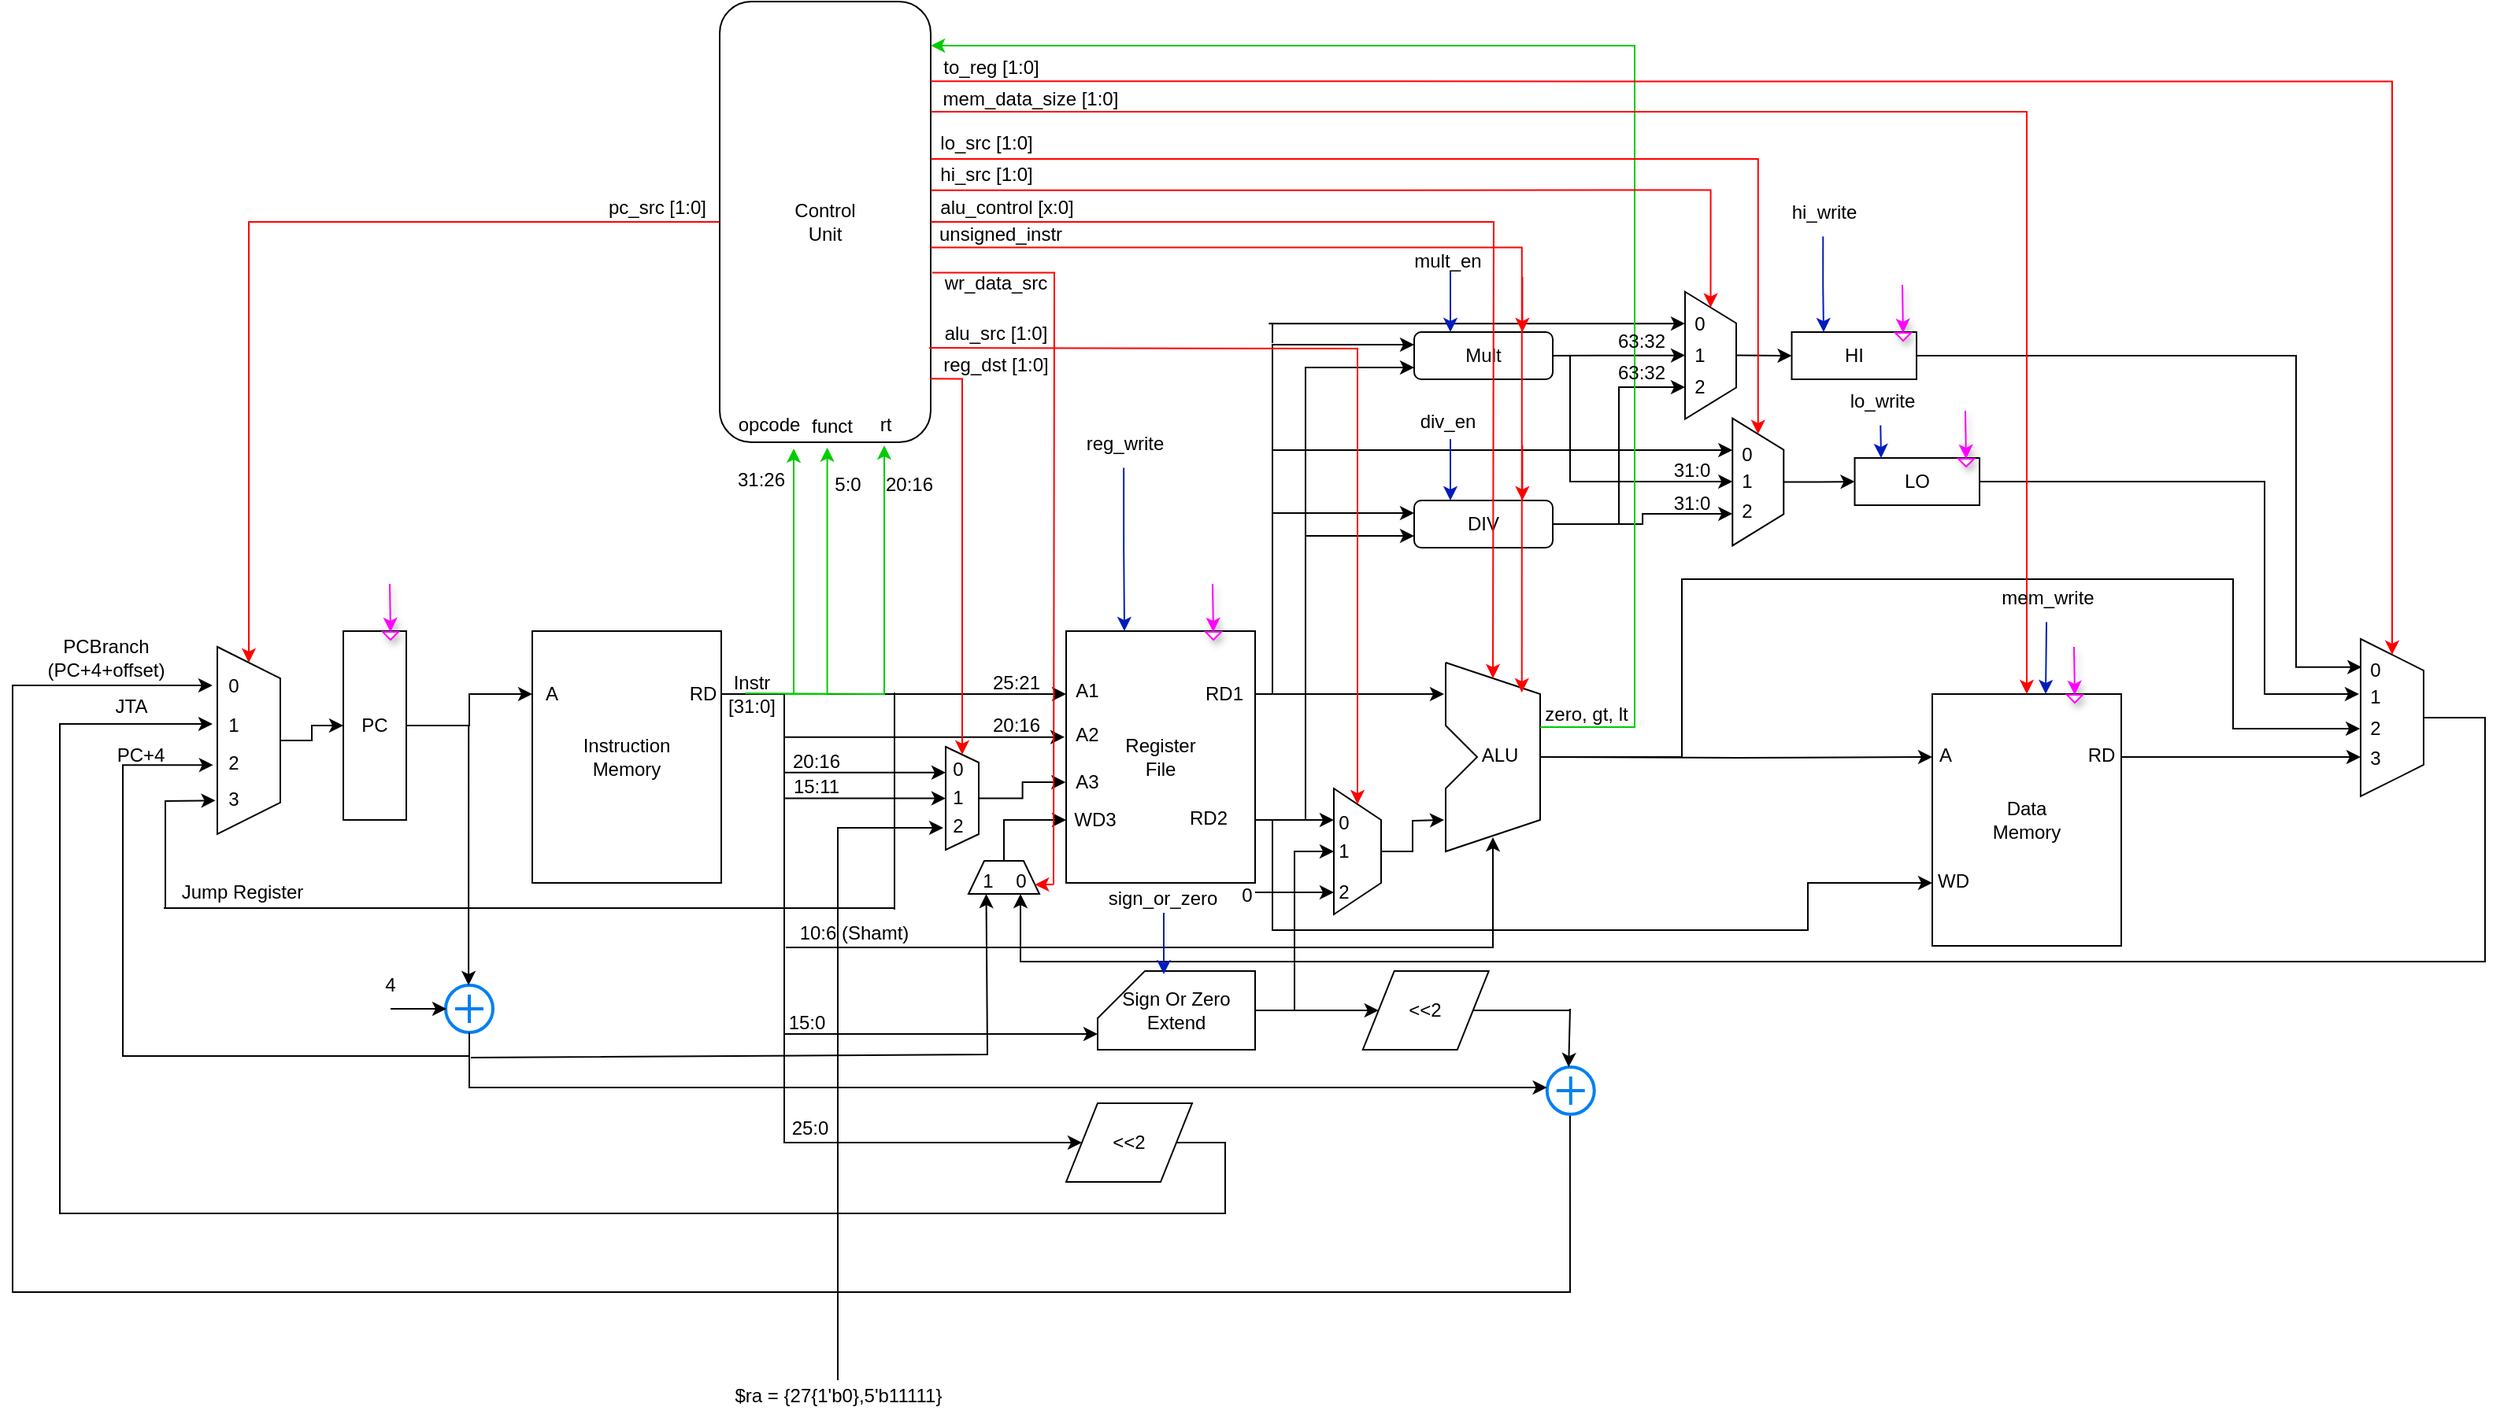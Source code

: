 <mxfile version="28.0.6">
  <diagram name="Page-1" id="AHB2gIiTxnfWn_0bQ7DR">
    <mxGraphModel dx="2084" dy="1148" grid="0" gridSize="10" guides="1" tooltips="1" connect="1" arrows="1" fold="1" page="0" pageScale="1" pageWidth="850" pageHeight="1100" math="0" shadow="0">
      <root>
        <mxCell id="0" />
        <mxCell id="1" parent="0" />
        <mxCell id="Ugpq3g7S5GpDSBXR10l6-10" style="edgeStyle=orthogonalEdgeStyle;rounded=0;orthogonalLoop=1;jettySize=auto;html=1;exitX=1;exitY=0.25;exitDx=0;exitDy=0;entryX=0;entryY=0.25;entryDx=0;entryDy=0;" parent="1" source="Ugpq3g7S5GpDSBXR10l6-1" target="Ugpq3g7S5GpDSBXR10l6-3" edge="1">
          <mxGeometry relative="1" as="geometry" />
        </mxCell>
        <mxCell id="6yTn4rteKhay7Ti_u_HY-29" style="edgeStyle=orthogonalEdgeStyle;rounded=0;orthogonalLoop=1;jettySize=auto;html=1;exitX=1;exitY=0.25;exitDx=0;exitDy=0;entryX=0.446;entryY=0.946;entryDx=0;entryDy=0;strokeColor=#00CC00;entryPerimeter=0;" parent="1" source="Ugpq3g7S5GpDSBXR10l6-1" target="6yTn4rteKhay7Ti_u_HY-34" edge="1">
          <mxGeometry relative="1" as="geometry">
            <Array as="points">
              <mxPoint x="617" y="620" />
            </Array>
          </mxGeometry>
        </mxCell>
        <mxCell id="6yTn4rteKhay7Ti_u_HY-30" style="edgeStyle=orthogonalEdgeStyle;rounded=0;orthogonalLoop=1;jettySize=auto;html=1;exitX=1;exitY=0.25;exitDx=0;exitDy=0;strokeColor=#00CC00;" parent="1" source="Ugpq3g7S5GpDSBXR10l6-1" target="6yTn4rteKhay7Ti_u_HY-33" edge="1">
          <mxGeometry relative="1" as="geometry">
            <Array as="points">
              <mxPoint x="596" y="620" />
            </Array>
          </mxGeometry>
        </mxCell>
        <mxCell id="Ugpq3g7S5GpDSBXR10l6-1" value="Instruction&lt;br&gt;Memory" style="rounded=0;whiteSpace=wrap;html=1;" parent="1" vertex="1">
          <mxGeometry x="430" y="580" width="120" height="160" as="geometry" />
        </mxCell>
        <mxCell id="Ugpq3g7S5GpDSBXR10l6-2" value="Data&lt;br&gt;Memory" style="rounded=0;whiteSpace=wrap;html=1;" parent="1" vertex="1">
          <mxGeometry x="1319" y="620" width="120" height="160" as="geometry" />
        </mxCell>
        <mxCell id="Ugpq3g7S5GpDSBXR10l6-19" style="edgeStyle=orthogonalEdgeStyle;rounded=0;orthogonalLoop=1;jettySize=auto;html=1;exitX=1;exitY=0.25;exitDx=0;exitDy=0;" parent="1" source="Ugpq3g7S5GpDSBXR10l6-3" edge="1">
          <mxGeometry relative="1" as="geometry">
            <mxPoint x="1009" y="620" as="targetPoint" />
          </mxGeometry>
        </mxCell>
        <mxCell id="Ugpq3g7S5GpDSBXR10l6-20" style="edgeStyle=orthogonalEdgeStyle;rounded=0;orthogonalLoop=1;jettySize=auto;html=1;exitX=1;exitY=0.75;exitDx=0;exitDy=0;entryX=0.25;entryY=1;entryDx=0;entryDy=0;" parent="1" source="Ugpq3g7S5GpDSBXR10l6-3" target="Ugpq3g7S5GpDSBXR10l6-21" edge="1">
          <mxGeometry relative="1" as="geometry">
            <mxPoint x="919" y="700" as="targetPoint" />
          </mxGeometry>
        </mxCell>
        <mxCell id="6yTn4rteKhay7Ti_u_HY-48" style="edgeStyle=orthogonalEdgeStyle;rounded=0;orthogonalLoop=1;jettySize=auto;html=1;exitX=1;exitY=0.25;exitDx=0;exitDy=0;entryX=0.25;entryY=1;entryDx=0;entryDy=0;" parent="1" source="Ugpq3g7S5GpDSBXR10l6-3" target="6yTn4rteKhay7Ti_u_HY-46" edge="1">
          <mxGeometry relative="1" as="geometry">
            <Array as="points">
              <mxPoint x="900" y="620" />
              <mxPoint x="900" y="465" />
            </Array>
          </mxGeometry>
        </mxCell>
        <mxCell id="6yTn4rteKhay7Ti_u_HY-49" style="edgeStyle=orthogonalEdgeStyle;rounded=0;orthogonalLoop=1;jettySize=auto;html=1;exitX=1;exitY=0.25;exitDx=0;exitDy=0;entryX=0;entryY=0.25;entryDx=0;entryDy=0;" parent="1" source="Ugpq3g7S5GpDSBXR10l6-3" target="Ugpq3g7S5GpDSBXR10l6-72" edge="1">
          <mxGeometry relative="1" as="geometry">
            <Array as="points">
              <mxPoint x="900" y="620" />
              <mxPoint x="900" y="505" />
              <mxPoint x="990" y="505" />
            </Array>
          </mxGeometry>
        </mxCell>
        <mxCell id="6yTn4rteKhay7Ti_u_HY-59" style="edgeStyle=orthogonalEdgeStyle;rounded=0;orthogonalLoop=1;jettySize=auto;html=1;exitX=1;exitY=0.75;exitDx=0;exitDy=0;entryX=0;entryY=0.75;entryDx=0;entryDy=0;" parent="1" source="Ugpq3g7S5GpDSBXR10l6-3" target="Ugpq3g7S5GpDSBXR10l6-2" edge="1">
          <mxGeometry relative="1" as="geometry">
            <Array as="points">
              <mxPoint x="900" y="700" />
              <mxPoint x="900" y="770" />
              <mxPoint x="1240" y="770" />
              <mxPoint x="1240" y="740" />
            </Array>
          </mxGeometry>
        </mxCell>
        <mxCell id="6yTn4rteKhay7Ti_u_HY-106" style="edgeStyle=orthogonalEdgeStyle;rounded=0;orthogonalLoop=1;jettySize=auto;html=1;exitX=1;exitY=0.75;exitDx=0;exitDy=0;entryX=0;entryY=0.75;entryDx=0;entryDy=0;" parent="1" source="Ugpq3g7S5GpDSBXR10l6-3" target="Ugpq3g7S5GpDSBXR10l6-72" edge="1">
          <mxGeometry relative="1" as="geometry">
            <Array as="points">
              <mxPoint x="921" y="700" />
              <mxPoint x="921" y="520" />
            </Array>
          </mxGeometry>
        </mxCell>
        <mxCell id="6yTn4rteKhay7Ti_u_HY-107" style="edgeStyle=orthogonalEdgeStyle;rounded=0;orthogonalLoop=1;jettySize=auto;html=1;exitX=1;exitY=0.75;exitDx=0;exitDy=0;entryX=0;entryY=0.75;entryDx=0;entryDy=0;" parent="1" source="Ugpq3g7S5GpDSBXR10l6-3" target="Ugpq3g7S5GpDSBXR10l6-45" edge="1">
          <mxGeometry relative="1" as="geometry">
            <Array as="points">
              <mxPoint x="921" y="700" />
              <mxPoint x="921" y="412" />
            </Array>
          </mxGeometry>
        </mxCell>
        <mxCell id="Ugpq3g7S5GpDSBXR10l6-3" value="Register&lt;br&gt;File" style="rounded=0;whiteSpace=wrap;html=1;" parent="1" vertex="1">
          <mxGeometry x="769" y="580" width="120" height="160" as="geometry" />
        </mxCell>
        <mxCell id="6yTn4rteKhay7Ti_u_HY-2" style="edgeStyle=orthogonalEdgeStyle;rounded=0;orthogonalLoop=1;jettySize=auto;html=1;entryX=0;entryY=0.5;entryDx=0;entryDy=0;fillColor=#FF0000;strokeColor=#FF0000;" parent="1" source="Ugpq3g7S5GpDSBXR10l6-4" target="Ugpq3g7S5GpDSBXR10l6-5" edge="1">
          <mxGeometry relative="1" as="geometry" />
        </mxCell>
        <mxCell id="Ugpq3g7S5GpDSBXR10l6-4" value="Control&lt;br&gt;Unit" style="rounded=1;whiteSpace=wrap;html=1;" parent="1" vertex="1">
          <mxGeometry x="549" y="180" width="134" height="280" as="geometry" />
        </mxCell>
        <mxCell id="Ugpq3g7S5GpDSBXR10l6-41" style="edgeStyle=orthogonalEdgeStyle;rounded=0;orthogonalLoop=1;jettySize=auto;html=1;exitX=0.5;exitY=0;exitDx=0;exitDy=0;entryX=0;entryY=0.5;entryDx=0;entryDy=0;" parent="1" source="Ugpq3g7S5GpDSBXR10l6-5" target="Ugpq3g7S5GpDSBXR10l6-8" edge="1">
          <mxGeometry relative="1" as="geometry" />
        </mxCell>
        <mxCell id="Ugpq3g7S5GpDSBXR10l6-5" value="" style="shape=trapezoid;perimeter=trapezoidPerimeter;whiteSpace=wrap;html=1;fixedSize=1;rotation=90;" parent="1" vertex="1">
          <mxGeometry x="190.5" y="629.5" width="119" height="40" as="geometry" />
        </mxCell>
        <mxCell id="Ugpq3g7S5GpDSBXR10l6-9" style="edgeStyle=orthogonalEdgeStyle;rounded=0;orthogonalLoop=1;jettySize=auto;html=1;exitX=1;exitY=0.5;exitDx=0;exitDy=0;entryX=0;entryY=0.25;entryDx=0;entryDy=0;" parent="1" source="Ugpq3g7S5GpDSBXR10l6-8" target="Ugpq3g7S5GpDSBXR10l6-1" edge="1">
          <mxGeometry relative="1" as="geometry" />
        </mxCell>
        <mxCell id="Ugpq3g7S5GpDSBXR10l6-8" value="PC" style="rounded=0;whiteSpace=wrap;html=1;" parent="1" vertex="1">
          <mxGeometry x="310" y="580" width="40" height="120" as="geometry" />
        </mxCell>
        <mxCell id="Ugpq3g7S5GpDSBXR10l6-17" value="" style="endArrow=none;html=1;rounded=0;" parent="1" edge="1">
          <mxGeometry width="50" height="50" relative="1" as="geometry">
            <mxPoint x="1010" y="600" as="sourcePoint" />
            <mxPoint x="1010" y="600" as="targetPoint" />
            <Array as="points">
              <mxPoint x="1010" y="640" />
              <mxPoint x="1030" y="660" />
              <mxPoint x="1010" y="680" />
              <mxPoint x="1010" y="720" />
              <mxPoint x="1070" y="700" />
              <mxPoint x="1070" y="620" />
            </Array>
          </mxGeometry>
        </mxCell>
        <mxCell id="Ugpq3g7S5GpDSBXR10l6-18" value="ALU" style="text;html=1;align=center;verticalAlign=middle;resizable=0;points=[];autosize=1;strokeColor=none;fillColor=none;" parent="1" vertex="1">
          <mxGeometry x="1019" y="644" width="50" height="30" as="geometry" />
        </mxCell>
        <mxCell id="Ugpq3g7S5GpDSBXR10l6-22" style="edgeStyle=orthogonalEdgeStyle;rounded=0;orthogonalLoop=1;jettySize=auto;html=1;exitX=0.5;exitY=0;exitDx=0;exitDy=0;" parent="1" source="Ugpq3g7S5GpDSBXR10l6-21" edge="1">
          <mxGeometry relative="1" as="geometry">
            <mxPoint x="1009" y="700" as="targetPoint" />
          </mxGeometry>
        </mxCell>
        <mxCell id="Ugpq3g7S5GpDSBXR10l6-24" style="edgeStyle=orthogonalEdgeStyle;rounded=0;orthogonalLoop=1;jettySize=auto;html=1;entryX=0;entryY=0.25;entryDx=0;entryDy=0;" parent="1" target="Ugpq3g7S5GpDSBXR10l6-2" edge="1">
          <mxGeometry relative="1" as="geometry">
            <mxPoint x="1070" y="660" as="sourcePoint" />
            <mxPoint x="1300" y="660" as="targetPoint" />
            <Array as="points" />
          </mxGeometry>
        </mxCell>
        <mxCell id="Ugpq3g7S5GpDSBXR10l6-21" value="" style="shape=trapezoid;perimeter=trapezoidPerimeter;whiteSpace=wrap;html=1;fixedSize=1;rotation=90;" parent="1" vertex="1">
          <mxGeometry x="914" y="705" width="80" height="30" as="geometry" />
        </mxCell>
        <mxCell id="Ugpq3g7S5GpDSBXR10l6-27" style="edgeStyle=orthogonalEdgeStyle;rounded=0;orthogonalLoop=1;jettySize=auto;html=1;exitX=0.5;exitY=0;exitDx=0;exitDy=0;entryX=0;entryY=0.75;entryDx=0;entryDy=0;" parent="1" source="vAk4P42SNdUPTf_siwbn-18" target="Ugpq3g7S5GpDSBXR10l6-3" edge="1">
          <mxGeometry relative="1" as="geometry">
            <Array as="points">
              <mxPoint x="730" y="700" />
            </Array>
          </mxGeometry>
        </mxCell>
        <mxCell id="Ugpq3g7S5GpDSBXR10l6-25" value="" style="shape=trapezoid;perimeter=trapezoidPerimeter;whiteSpace=wrap;html=1;fixedSize=1;rotation=90;" parent="1" vertex="1">
          <mxGeometry x="1561" y="615" width="100" height="40" as="geometry" />
        </mxCell>
        <mxCell id="Ugpq3g7S5GpDSBXR10l6-28" style="edgeStyle=orthogonalEdgeStyle;rounded=0;orthogonalLoop=1;jettySize=auto;html=1;entryX=0.572;entryY=1.011;entryDx=0;entryDy=0;entryPerimeter=0;" parent="1" target="Ugpq3g7S5GpDSBXR10l6-25" edge="1">
          <mxGeometry relative="1" as="geometry">
            <mxPoint x="1070" y="660" as="sourcePoint" />
            <mxPoint x="1384.7" y="530" as="targetPoint" />
            <Array as="points">
              <mxPoint x="1160" y="660" />
              <mxPoint x="1160" y="547" />
              <mxPoint x="1510" y="547" />
              <mxPoint x="1510" y="642" />
              <mxPoint x="1591" y="642" />
            </Array>
          </mxGeometry>
        </mxCell>
        <mxCell id="Ugpq3g7S5GpDSBXR10l6-32" style="edgeStyle=orthogonalEdgeStyle;rounded=0;orthogonalLoop=1;jettySize=auto;html=1;entryX=0.016;entryY=0.541;entryDx=0;entryDy=0;entryPerimeter=0;" parent="1" source="Ugpq3g7S5GpDSBXR10l6-30" target="0IYL9iaCWR5TC19a55nm-22" edge="1">
          <mxGeometry relative="1" as="geometry">
            <Array as="points">
              <mxPoint x="390" y="850" />
              <mxPoint x="170" y="850" />
              <mxPoint x="170" y="665" />
            </Array>
          </mxGeometry>
        </mxCell>
        <mxCell id="Ugpq3g7S5GpDSBXR10l6-30" value="" style="html=1;verticalLabelPosition=bottom;align=center;labelBackgroundColor=#ffffff;verticalAlign=top;strokeWidth=2;strokeColor=#0080F0;shadow=0;dashed=0;shape=mxgraph.ios7.icons.add;" parent="1" vertex="1">
          <mxGeometry x="375" y="805" width="30" height="30" as="geometry" />
        </mxCell>
        <mxCell id="Ugpq3g7S5GpDSBXR10l6-31" style="edgeStyle=orthogonalEdgeStyle;rounded=0;orthogonalLoop=1;jettySize=auto;html=1;exitX=1;exitY=0.5;exitDx=0;exitDy=0;entryX=0.485;entryY=0;entryDx=0;entryDy=0;entryPerimeter=0;" parent="1" source="Ugpq3g7S5GpDSBXR10l6-8" target="Ugpq3g7S5GpDSBXR10l6-30" edge="1">
          <mxGeometry relative="1" as="geometry">
            <mxPoint x="350" y="668" as="sourcePoint" />
            <mxPoint x="430" y="648" as="targetPoint" />
          </mxGeometry>
        </mxCell>
        <mxCell id="Ugpq3g7S5GpDSBXR10l6-33" value="4" style="text;html=1;align=center;verticalAlign=middle;whiteSpace=wrap;rounded=0;" parent="1" vertex="1">
          <mxGeometry x="310" y="790" width="60" height="30" as="geometry" />
        </mxCell>
        <mxCell id="Ugpq3g7S5GpDSBXR10l6-34" style="edgeStyle=orthogonalEdgeStyle;rounded=0;orthogonalLoop=1;jettySize=auto;html=1;exitX=0.5;exitY=1;exitDx=0;exitDy=0;entryX=0.017;entryY=0.501;entryDx=0;entryDy=0;entryPerimeter=0;" parent="1" source="Ugpq3g7S5GpDSBXR10l6-33" target="Ugpq3g7S5GpDSBXR10l6-30" edge="1">
          <mxGeometry relative="1" as="geometry" />
        </mxCell>
        <mxCell id="Ugpq3g7S5GpDSBXR10l6-37" style="edgeStyle=orthogonalEdgeStyle;rounded=0;orthogonalLoop=1;jettySize=auto;html=1;exitX=1;exitY=0.5;exitDx=0;exitDy=0;" parent="1" source="Ugpq3g7S5GpDSBXR10l6-35" target="0IYL9iaCWR5TC19a55nm-20" edge="1">
          <mxGeometry relative="1" as="geometry">
            <mxPoint x="210" y="639" as="targetPoint" />
            <Array as="points">
              <mxPoint x="870" y="905" />
              <mxPoint x="870" y="950" />
              <mxPoint x="130" y="950" />
              <mxPoint x="130" y="639" />
            </Array>
          </mxGeometry>
        </mxCell>
        <mxCell id="Ugpq3g7S5GpDSBXR10l6-35" value="&amp;lt;&amp;lt;2" style="shape=parallelogram;perimeter=parallelogramPerimeter;whiteSpace=wrap;html=1;fixedSize=1;size=20;rotation=0;" parent="1" vertex="1">
          <mxGeometry x="769" y="880" width="80" height="50" as="geometry" />
        </mxCell>
        <mxCell id="Ugpq3g7S5GpDSBXR10l6-36" style="edgeStyle=orthogonalEdgeStyle;rounded=0;orthogonalLoop=1;jettySize=auto;html=1;exitX=1;exitY=0.25;exitDx=0;exitDy=0;entryX=0;entryY=0.5;entryDx=0;entryDy=0;" parent="1" source="Ugpq3g7S5GpDSBXR10l6-1" target="Ugpq3g7S5GpDSBXR10l6-35" edge="1">
          <mxGeometry relative="1" as="geometry">
            <mxPoint x="560" y="630" as="sourcePoint" />
            <mxPoint x="640" y="630" as="targetPoint" />
            <Array as="points">
              <mxPoint x="590" y="620" />
              <mxPoint x="590" y="905" />
            </Array>
          </mxGeometry>
        </mxCell>
        <mxCell id="Ugpq3g7S5GpDSBXR10l6-38" value="PC+4" style="text;html=1;align=center;verticalAlign=middle;whiteSpace=wrap;rounded=0;" parent="1" vertex="1">
          <mxGeometry x="161" y="648" width="41" height="21" as="geometry" />
        </mxCell>
        <mxCell id="Ugpq3g7S5GpDSBXR10l6-39" value="JTA" style="text;html=1;align=center;verticalAlign=middle;whiteSpace=wrap;rounded=0;" parent="1" vertex="1">
          <mxGeometry x="154" y="617" width="43" height="21" as="geometry" />
        </mxCell>
        <mxCell id="Ugpq3g7S5GpDSBXR10l6-43" value="" style="edgeStyle=orthogonalEdgeStyle;rounded=0;orthogonalLoop=1;jettySize=auto;html=1;exitX=1;exitY=0.25;exitDx=0;exitDy=0;entryX=0.75;entryY=1;entryDx=0;entryDy=0;" parent="1" source="Ugpq3g7S5GpDSBXR10l6-2" target="Ugpq3g7S5GpDSBXR10l6-25" edge="1">
          <mxGeometry relative="1" as="geometry">
            <mxPoint x="1360" y="660" as="sourcePoint" />
            <mxPoint x="1391" y="660" as="targetPoint" />
          </mxGeometry>
        </mxCell>
        <mxCell id="Ugpq3g7S5GpDSBXR10l6-49" style="edgeStyle=orthogonalEdgeStyle;rounded=0;orthogonalLoop=1;jettySize=auto;html=1;exitX=1;exitY=0.5;exitDx=0;exitDy=0;entryX=0.5;entryY=1;entryDx=0;entryDy=0;" parent="1" source="Ugpq3g7S5GpDSBXR10l6-45" target="Ugpq3g7S5GpDSBXR10l6-50" edge="1">
          <mxGeometry relative="1" as="geometry">
            <mxPoint x="1118" y="407" as="targetPoint" />
            <Array as="points">
              <mxPoint x="1073" y="405" />
            </Array>
          </mxGeometry>
        </mxCell>
        <mxCell id="6yTn4rteKhay7Ti_u_HY-50" style="edgeStyle=orthogonalEdgeStyle;rounded=0;orthogonalLoop=1;jettySize=auto;html=1;exitX=1;exitY=0.5;exitDx=0;exitDy=0;entryX=0.165;entryY=0.452;entryDx=0;entryDy=0;entryPerimeter=0;" parent="1" source="Ugpq3g7S5GpDSBXR10l6-45" target="0IYL9iaCWR5TC19a55nm-10" edge="1">
          <mxGeometry relative="1" as="geometry">
            <Array as="points">
              <mxPoint x="1089" y="405" />
              <mxPoint x="1089" y="485" />
              <mxPoint x="1192" y="485" />
            </Array>
          </mxGeometry>
        </mxCell>
        <mxCell id="Ugpq3g7S5GpDSBXR10l6-45" value="Mult" style="rounded=1;whiteSpace=wrap;html=1;" parent="1" vertex="1">
          <mxGeometry x="990" y="390" width="88" height="30" as="geometry" />
        </mxCell>
        <mxCell id="Ugpq3g7S5GpDSBXR10l6-46" value="HI" style="rounded=0;whiteSpace=wrap;html=1;" parent="1" vertex="1">
          <mxGeometry x="1229.75" y="390" width="79.25" height="30" as="geometry" />
        </mxCell>
        <mxCell id="Ugpq3g7S5GpDSBXR10l6-56" style="edgeStyle=orthogonalEdgeStyle;rounded=0;orthogonalLoop=1;jettySize=auto;html=1;exitX=1;exitY=0.5;exitDx=0;exitDy=0;" parent="1" source="Ugpq3g7S5GpDSBXR10l6-47" edge="1">
          <mxGeometry relative="1" as="geometry">
            <Array as="points">
              <mxPoint x="1530" y="485" />
              <mxPoint x="1530" y="620" />
            </Array>
            <mxPoint x="1590" y="620" as="targetPoint" />
          </mxGeometry>
        </mxCell>
        <mxCell id="Ugpq3g7S5GpDSBXR10l6-47" value="LO" style="rounded=0;whiteSpace=wrap;html=1;" parent="1" vertex="1">
          <mxGeometry x="1269.75" y="470" width="79.25" height="30" as="geometry" />
        </mxCell>
        <mxCell id="Ugpq3g7S5GpDSBXR10l6-48" style="edgeStyle=orthogonalEdgeStyle;rounded=0;orthogonalLoop=1;jettySize=auto;html=1;exitX=1;exitY=0.25;exitDx=0;exitDy=0;entryX=0;entryY=0.25;entryDx=0;entryDy=0;" parent="1" source="Ugpq3g7S5GpDSBXR10l6-3" target="Ugpq3g7S5GpDSBXR10l6-45" edge="1">
          <mxGeometry relative="1" as="geometry">
            <mxPoint x="939" y="499.5" as="targetPoint" />
            <mxPoint x="819" y="499.5" as="sourcePoint" />
            <Array as="points">
              <mxPoint x="900" y="620" />
              <mxPoint x="900" y="398" />
              <mxPoint x="990" y="398" />
            </Array>
          </mxGeometry>
        </mxCell>
        <mxCell id="Ugpq3g7S5GpDSBXR10l6-51" style="edgeStyle=orthogonalEdgeStyle;rounded=0;orthogonalLoop=1;jettySize=auto;html=1;exitX=0.5;exitY=0;exitDx=0;exitDy=0;entryX=0;entryY=0.5;entryDx=0;entryDy=0;" parent="1" source="Ugpq3g7S5GpDSBXR10l6-50" target="Ugpq3g7S5GpDSBXR10l6-46" edge="1">
          <mxGeometry relative="1" as="geometry">
            <Array as="points">
              <mxPoint x="1195" y="405" />
            </Array>
          </mxGeometry>
        </mxCell>
        <mxCell id="0IYL9iaCWR5TC19a55nm-1" style="edgeStyle=orthogonalEdgeStyle;rounded=0;orthogonalLoop=1;jettySize=auto;html=1;exitX=0.25;exitY=1;exitDx=0;exitDy=0;startArrow=classic;startFill=1;endArrow=none;endFill=0;" parent="1" source="Ugpq3g7S5GpDSBXR10l6-50" edge="1">
          <mxGeometry relative="1" as="geometry">
            <mxPoint x="897.667" y="384.667" as="targetPoint" />
          </mxGeometry>
        </mxCell>
        <mxCell id="Ugpq3g7S5GpDSBXR10l6-50" value="" style="shape=trapezoid;perimeter=trapezoidPerimeter;whiteSpace=wrap;html=1;fixedSize=1;rotation=90;" parent="1" vertex="1">
          <mxGeometry x="1137.82" y="388.56" width="80.88" height="32.5" as="geometry" />
        </mxCell>
        <mxCell id="Ugpq3g7S5GpDSBXR10l6-53" style="edgeStyle=orthogonalEdgeStyle;rounded=0;orthogonalLoop=1;jettySize=auto;html=1;exitX=1;exitY=0.5;exitDx=0;exitDy=0;entryX=0.179;entryY=0.984;entryDx=0;entryDy=0;entryPerimeter=0;" parent="1" source="Ugpq3g7S5GpDSBXR10l6-46" target="Ugpq3g7S5GpDSBXR10l6-25" edge="1">
          <mxGeometry relative="1" as="geometry">
            <Array as="points">
              <mxPoint x="1550" y="405" />
              <mxPoint x="1550" y="603" />
            </Array>
          </mxGeometry>
        </mxCell>
        <mxCell id="Ugpq3g7S5GpDSBXR10l6-55" style="edgeStyle=orthogonalEdgeStyle;rounded=0;orthogonalLoop=1;jettySize=auto;html=1;exitX=0.5;exitY=0;exitDx=0;exitDy=0;entryX=0;entryY=0.5;entryDx=0;entryDy=0;" parent="1" source="6yTn4rteKhay7Ti_u_HY-46" target="Ugpq3g7S5GpDSBXR10l6-47" edge="1">
          <mxGeometry relative="1" as="geometry">
            <mxPoint x="1235.5" y="513.75" as="sourcePoint" />
          </mxGeometry>
        </mxCell>
        <mxCell id="Ugpq3g7S5GpDSBXR10l6-65" style="edgeStyle=orthogonalEdgeStyle;rounded=0;orthogonalLoop=1;jettySize=auto;html=1;exitX=0.486;exitY=1.027;exitDx=0;exitDy=0;exitPerimeter=0;entryX=-0.002;entryY=0.481;entryDx=0;entryDy=0;entryPerimeter=0;" parent="1" source="Ugpq3g7S5GpDSBXR10l6-58" target="0IYL9iaCWR5TC19a55nm-3" edge="1">
          <mxGeometry relative="1" as="geometry">
            <Array as="points">
              <mxPoint x="1089" y="1000" />
              <mxPoint x="100" y="1000" />
              <mxPoint x="100" y="615" />
            </Array>
            <mxPoint x="212" y="602" as="targetPoint" />
          </mxGeometry>
        </mxCell>
        <mxCell id="Ugpq3g7S5GpDSBXR10l6-58" value="" style="html=1;verticalLabelPosition=bottom;align=center;labelBackgroundColor=#ffffff;verticalAlign=top;strokeWidth=2;strokeColor=#0080F0;shadow=0;dashed=0;shape=mxgraph.ios7.icons.add;" parent="1" vertex="1">
          <mxGeometry x="1074.38" y="857" width="30" height="30" as="geometry" />
        </mxCell>
        <mxCell id="Ugpq3g7S5GpDSBXR10l6-59" value="&amp;lt;&amp;lt;2" style="shape=parallelogram;perimeter=parallelogramPerimeter;whiteSpace=wrap;html=1;fixedSize=1;size=20;rotation=0;" parent="1" vertex="1">
          <mxGeometry x="957.38" y="796" width="80" height="50" as="geometry" />
        </mxCell>
        <mxCell id="Ugpq3g7S5GpDSBXR10l6-62" style="edgeStyle=orthogonalEdgeStyle;rounded=0;orthogonalLoop=1;jettySize=auto;html=1;exitX=1;exitY=0.5;exitDx=0;exitDy=0;exitPerimeter=0;entryX=0;entryY=0.5;entryDx=0;entryDy=0;" parent="1" source="Ugpq3g7S5GpDSBXR10l6-61" target="Ugpq3g7S5GpDSBXR10l6-59" edge="1">
          <mxGeometry relative="1" as="geometry" />
        </mxCell>
        <mxCell id="Ugpq3g7S5GpDSBXR10l6-61" value="Sign Or Zero Extend" style="shape=card;whiteSpace=wrap;html=1;" parent="1" vertex="1">
          <mxGeometry x="789" y="796" width="100" height="50" as="geometry" />
        </mxCell>
        <mxCell id="Ugpq3g7S5GpDSBXR10l6-63" style="edgeStyle=orthogonalEdgeStyle;rounded=0;orthogonalLoop=1;jettySize=auto;html=1;exitX=1;exitY=0.25;exitDx=0;exitDy=0;entryX=0;entryY=0;entryDx=0;entryDy=40;entryPerimeter=0;" parent="1" source="Ugpq3g7S5GpDSBXR10l6-1" target="Ugpq3g7S5GpDSBXR10l6-61" edge="1">
          <mxGeometry relative="1" as="geometry">
            <mxPoint x="560" y="630" as="sourcePoint" />
            <mxPoint x="650" y="915" as="targetPoint" />
            <Array as="points">
              <mxPoint x="590" y="620" />
              <mxPoint x="590" y="836" />
            </Array>
          </mxGeometry>
        </mxCell>
        <mxCell id="Ugpq3g7S5GpDSBXR10l6-64" style="edgeStyle=orthogonalEdgeStyle;rounded=0;orthogonalLoop=1;jettySize=auto;html=1;exitX=1;exitY=0.5;exitDx=0;exitDy=0;entryX=0.457;entryY=0.001;entryDx=0;entryDy=0;entryPerimeter=0;" parent="1" source="Ugpq3g7S5GpDSBXR10l6-59" target="Ugpq3g7S5GpDSBXR10l6-58" edge="1">
          <mxGeometry relative="1" as="geometry">
            <Array as="points">
              <mxPoint x="1089" y="820" />
              <mxPoint x="1089" y="886" />
            </Array>
          </mxGeometry>
        </mxCell>
        <mxCell id="Ugpq3g7S5GpDSBXR10l6-66" value="25:0" style="text;html=1;align=center;verticalAlign=middle;resizable=0;points=[];autosize=1;strokeColor=none;fillColor=none;" parent="1" vertex="1">
          <mxGeometry x="581" y="881" width="50" height="30" as="geometry" />
        </mxCell>
        <mxCell id="Ugpq3g7S5GpDSBXR10l6-67" value="15:0" style="text;html=1;align=center;verticalAlign=middle;resizable=0;points=[];autosize=1;strokeColor=none;fillColor=none;" parent="1" vertex="1">
          <mxGeometry x="579" y="814" width="50" height="30" as="geometry" />
        </mxCell>
        <mxCell id="Ugpq3g7S5GpDSBXR10l6-68" style="edgeStyle=orthogonalEdgeStyle;rounded=0;orthogonalLoop=1;jettySize=auto;html=1;entryX=-0.003;entryY=0.441;entryDx=0;entryDy=0;entryPerimeter=0;exitX=0.5;exitY=1;exitDx=0;exitDy=0;exitPerimeter=0;" parent="1" source="Ugpq3g7S5GpDSBXR10l6-30" target="Ugpq3g7S5GpDSBXR10l6-58" edge="1">
          <mxGeometry relative="1" as="geometry">
            <mxPoint x="384" y="830" as="sourcePoint" />
            <mxPoint x="240" y="685" as="targetPoint" />
            <Array as="points">
              <mxPoint x="390" y="870" />
              <mxPoint x="1074" y="870" />
            </Array>
          </mxGeometry>
        </mxCell>
        <mxCell id="Ugpq3g7S5GpDSBXR10l6-69" value="PCBranch&lt;br&gt;(PC+4+offset)" style="text;html=1;align=center;verticalAlign=middle;whiteSpace=wrap;rounded=0;" parent="1" vertex="1">
          <mxGeometry x="117" y="582" width="85" height="30" as="geometry" />
        </mxCell>
        <mxCell id="Ugpq3g7S5GpDSBXR10l6-70" style="edgeStyle=orthogonalEdgeStyle;rounded=0;orthogonalLoop=1;jettySize=auto;html=1;exitX=1;exitY=0.5;exitDx=0;exitDy=0;exitPerimeter=0;entryX=0.5;entryY=1;entryDx=0;entryDy=0;" parent="1" source="Ugpq3g7S5GpDSBXR10l6-61" target="Ugpq3g7S5GpDSBXR10l6-21" edge="1">
          <mxGeometry relative="1" as="geometry">
            <mxPoint x="919" y="831" as="sourcePoint" />
            <mxPoint x="918" y="713" as="targetPoint" />
            <Array as="points">
              <mxPoint x="914" y="821" />
              <mxPoint x="914" y="720" />
            </Array>
          </mxGeometry>
        </mxCell>
        <mxCell id="Ugpq3g7S5GpDSBXR10l6-73" style="edgeStyle=orthogonalEdgeStyle;rounded=0;orthogonalLoop=1;jettySize=auto;html=1;exitX=1;exitY=0.5;exitDx=0;exitDy=0;entryX=0.75;entryY=1;entryDx=0;entryDy=0;" parent="1" source="Ugpq3g7S5GpDSBXR10l6-72" target="Ugpq3g7S5GpDSBXR10l6-50" edge="1">
          <mxGeometry relative="1" as="geometry" />
        </mxCell>
        <mxCell id="vAk4P42SNdUPTf_siwbn-17" style="edgeStyle=orthogonalEdgeStyle;rounded=0;orthogonalLoop=1;jettySize=auto;html=1;exitX=1;exitY=0.5;exitDx=0;exitDy=0;entryX=0.75;entryY=1;entryDx=0;entryDy=0;" parent="1" source="Ugpq3g7S5GpDSBXR10l6-72" target="6yTn4rteKhay7Ti_u_HY-46" edge="1">
          <mxGeometry relative="1" as="geometry" />
        </mxCell>
        <mxCell id="Ugpq3g7S5GpDSBXR10l6-72" value="DIV" style="rounded=1;whiteSpace=wrap;html=1;" parent="1" vertex="1">
          <mxGeometry x="990" y="497" width="88" height="30" as="geometry" />
        </mxCell>
        <mxCell id="6yTn4rteKhay7Ti_u_HY-5" style="edgeStyle=orthogonalEdgeStyle;rounded=0;orthogonalLoop=1;jettySize=auto;html=1;entryX=1.001;entryY=0.1;entryDx=0;entryDy=0;fillColor=#FF0000;strokeColor=#00CC00;entryPerimeter=0;" parent="1" target="Ugpq3g7S5GpDSBXR10l6-4" edge="1">
          <mxGeometry relative="1" as="geometry">
            <mxPoint x="1070" y="641" as="sourcePoint" />
            <mxPoint x="672" y="340" as="targetPoint" />
            <Array as="points">
              <mxPoint x="1130" y="641" />
              <mxPoint x="1130" y="208" />
            </Array>
          </mxGeometry>
        </mxCell>
        <mxCell id="6yTn4rteKhay7Ti_u_HY-6" value="zero, gt, lt" style="text;html=1;align=center;verticalAlign=middle;resizable=0;points=[];autosize=1;strokeColor=none;fillColor=none;" parent="1" vertex="1">
          <mxGeometry x="1058.9" y="618" width="80" height="30" as="geometry" />
        </mxCell>
        <mxCell id="6yTn4rteKhay7Ti_u_HY-7" value="pc_src [1:0]" style="text;html=1;align=center;verticalAlign=middle;resizable=0;points=[];autosize=1;strokeColor=none;fillColor=none;" parent="1" vertex="1">
          <mxGeometry x="464" y="296" width="90" height="30" as="geometry" />
        </mxCell>
        <mxCell id="6yTn4rteKhay7Ti_u_HY-8" style="edgeStyle=orthogonalEdgeStyle;rounded=0;orthogonalLoop=1;jettySize=auto;html=1;entryX=0;entryY=0.5;entryDx=0;entryDy=0;fillColor=#FF0000;strokeColor=#FF0000;" parent="1" target="Ugpq3g7S5GpDSBXR10l6-21" edge="1">
          <mxGeometry relative="1" as="geometry">
            <mxPoint x="682" y="400" as="sourcePoint" />
            <mxPoint x="954" y="699" as="targetPoint" />
          </mxGeometry>
        </mxCell>
        <mxCell id="6yTn4rteKhay7Ti_u_HY-9" value="0" style="text;html=1;align=center;verticalAlign=middle;whiteSpace=wrap;rounded=0;" parent="1" vertex="1">
          <mxGeometry x="874" y="733" width="20" height="30" as="geometry" />
        </mxCell>
        <mxCell id="6yTn4rteKhay7Ti_u_HY-10" style="edgeStyle=orthogonalEdgeStyle;rounded=0;orthogonalLoop=1;jettySize=auto;html=1;exitX=1;exitY=0.5;exitDx=0;exitDy=0;entryX=0.017;entryY=0.501;entryDx=0;entryDy=0;entryPerimeter=0;" parent="1" edge="1">
          <mxGeometry relative="1" as="geometry">
            <mxPoint x="939" y="746" as="targetPoint" />
            <mxPoint x="889" y="746.0" as="sourcePoint" />
          </mxGeometry>
        </mxCell>
        <mxCell id="6yTn4rteKhay7Ti_u_HY-11" value="alu_src [1:0]" style="text;html=1;align=center;verticalAlign=middle;resizable=0;points=[];autosize=1;strokeColor=none;fillColor=none;" parent="1" vertex="1">
          <mxGeometry x="678.5" y="376" width="90" height="30" as="geometry" />
        </mxCell>
        <mxCell id="6yTn4rteKhay7Ti_u_HY-12" value="A1" style="text;html=1;align=center;verticalAlign=middle;resizable=0;points=[];autosize=1;strokeColor=none;fillColor=none;" parent="1" vertex="1">
          <mxGeometry x="762" y="603" width="40" height="30" as="geometry" />
        </mxCell>
        <mxCell id="6yTn4rteKhay7Ti_u_HY-13" value="A2" style="text;html=1;align=center;verticalAlign=middle;resizable=0;points=[];autosize=1;strokeColor=none;fillColor=none;" parent="1" vertex="1">
          <mxGeometry x="762" y="631" width="40" height="30" as="geometry" />
        </mxCell>
        <mxCell id="6yTn4rteKhay7Ti_u_HY-14" value="A3" style="text;html=1;align=center;verticalAlign=middle;resizable=0;points=[];autosize=1;strokeColor=none;fillColor=none;" parent="1" vertex="1">
          <mxGeometry x="762" y="661" width="40" height="30" as="geometry" />
        </mxCell>
        <mxCell id="6yTn4rteKhay7Ti_u_HY-15" value="WD3" style="text;html=1;align=center;verticalAlign=middle;resizable=0;points=[];autosize=1;strokeColor=none;fillColor=none;" parent="1" vertex="1">
          <mxGeometry x="762" y="685" width="50" height="30" as="geometry" />
        </mxCell>
        <mxCell id="6yTn4rteKhay7Ti_u_HY-21" style="edgeStyle=orthogonalEdgeStyle;rounded=0;orthogonalLoop=1;jettySize=auto;html=1;exitX=0.5;exitY=0;exitDx=0;exitDy=0;entryX=-0.003;entryY=0.6;entryDx=0;entryDy=0;entryPerimeter=0;" parent="1" source="6yTn4rteKhay7Ti_u_HY-16" target="Ugpq3g7S5GpDSBXR10l6-3" edge="1">
          <mxGeometry relative="1" as="geometry">
            <mxPoint x="742" y="676" as="targetPoint" />
          </mxGeometry>
        </mxCell>
        <mxCell id="6yTn4rteKhay7Ti_u_HY-16" value="" style="shape=trapezoid;perimeter=trapezoidPerimeter;whiteSpace=wrap;html=1;fixedSize=1;rotation=90;size=10;" parent="1" vertex="1">
          <mxGeometry x="670.25" y="675.75" width="65.5" height="21" as="geometry" />
        </mxCell>
        <mxCell id="6yTn4rteKhay7Ti_u_HY-17" value="25:21" style="text;html=1;align=center;verticalAlign=middle;resizable=0;points=[];autosize=1;strokeColor=none;fillColor=none;" parent="1" vertex="1">
          <mxGeometry x="712" y="598" width="50" height="30" as="geometry" />
        </mxCell>
        <mxCell id="6yTn4rteKhay7Ti_u_HY-18" value="Instr &lt;br&gt;[31:0]" style="text;html=1;align=center;verticalAlign=middle;resizable=0;points=[];autosize=1;strokeColor=none;fillColor=none;" parent="1" vertex="1">
          <mxGeometry x="544" y="600" width="50" height="40" as="geometry" />
        </mxCell>
        <mxCell id="6yTn4rteKhay7Ti_u_HY-19" style="edgeStyle=orthogonalEdgeStyle;rounded=0;orthogonalLoop=1;jettySize=auto;html=1;entryX=-0.008;entryY=0.421;entryDx=0;entryDy=0;entryPerimeter=0;exitX=1;exitY=0.25;exitDx=0;exitDy=0;" parent="1" source="Ugpq3g7S5GpDSBXR10l6-1" target="Ugpq3g7S5GpDSBXR10l6-3" edge="1">
          <mxGeometry relative="1" as="geometry">
            <mxPoint x="550" y="628" as="sourcePoint" />
            <mxPoint x="707" y="628" as="targetPoint" />
            <Array as="points">
              <mxPoint x="590" y="620" />
              <mxPoint x="590" y="647" />
            </Array>
          </mxGeometry>
        </mxCell>
        <mxCell id="6yTn4rteKhay7Ti_u_HY-20" value="20:16" style="text;html=1;align=center;verticalAlign=middle;resizable=0;points=[];autosize=1;strokeColor=none;fillColor=none;" parent="1" vertex="1">
          <mxGeometry x="712" y="625" width="50" height="30" as="geometry" />
        </mxCell>
        <mxCell id="6yTn4rteKhay7Ti_u_HY-22" style="edgeStyle=orthogonalEdgeStyle;rounded=0;orthogonalLoop=1;jettySize=auto;html=1;exitX=1;exitY=0.25;exitDx=0;exitDy=0;entryX=0.25;entryY=1;entryDx=0;entryDy=0;" parent="1" source="Ugpq3g7S5GpDSBXR10l6-1" target="6yTn4rteKhay7Ti_u_HY-16" edge="1">
          <mxGeometry relative="1" as="geometry">
            <mxPoint x="590" y="640" as="sourcePoint" />
            <mxPoint x="678" y="670" as="targetPoint" />
            <Array as="points">
              <mxPoint x="590" y="620" />
              <mxPoint x="590" y="670" />
            </Array>
          </mxGeometry>
        </mxCell>
        <mxCell id="6yTn4rteKhay7Ti_u_HY-24" style="edgeStyle=orthogonalEdgeStyle;rounded=0;orthogonalLoop=1;jettySize=auto;html=1;exitX=1;exitY=0.25;exitDx=0;exitDy=0;entryX=0.5;entryY=1;entryDx=0;entryDy=0;" parent="1" source="Ugpq3g7S5GpDSBXR10l6-1" target="6yTn4rteKhay7Ti_u_HY-16" edge="1">
          <mxGeometry relative="1" as="geometry">
            <mxPoint x="550" y="640" as="sourcePoint" />
            <mxPoint x="674" y="680" as="targetPoint" />
            <Array as="points">
              <mxPoint x="590" y="620" />
              <mxPoint x="590" y="686" />
            </Array>
          </mxGeometry>
        </mxCell>
        <mxCell id="6yTn4rteKhay7Ti_u_HY-25" value="20:16" style="text;html=1;align=center;verticalAlign=middle;resizable=0;points=[];autosize=1;strokeColor=none;fillColor=none;" parent="1" vertex="1">
          <mxGeometry x="585" y="648" width="50" height="30" as="geometry" />
        </mxCell>
        <mxCell id="6yTn4rteKhay7Ti_u_HY-26" value="15:11" style="text;html=1;align=center;verticalAlign=middle;resizable=0;points=[];autosize=1;strokeColor=none;fillColor=none;" parent="1" vertex="1">
          <mxGeometry x="585" y="664" width="50" height="30" as="geometry" />
        </mxCell>
        <mxCell id="6yTn4rteKhay7Ti_u_HY-27" style="edgeStyle=orthogonalEdgeStyle;rounded=0;orthogonalLoop=1;jettySize=auto;html=1;entryX=0;entryY=0.5;entryDx=0;entryDy=0;fillColor=#FF0000;strokeColor=#FF0000;exitX=0.998;exitY=0.856;exitDx=0;exitDy=0;exitPerimeter=0;" parent="1" source="Ugpq3g7S5GpDSBXR10l6-4" target="6yTn4rteKhay7Ti_u_HY-16" edge="1">
          <mxGeometry relative="1" as="geometry">
            <mxPoint x="672" y="420.64" as="sourcePoint" />
            <mxPoint x="950" y="723" as="targetPoint" />
          </mxGeometry>
        </mxCell>
        <mxCell id="6yTn4rteKhay7Ti_u_HY-28" value="reg_dst [1:0]" style="text;html=1;align=center;verticalAlign=middle;resizable=0;points=[];autosize=1;strokeColor=none;fillColor=none;" parent="1" vertex="1">
          <mxGeometry x="681" y="398" width="85" height="26" as="geometry" />
        </mxCell>
        <mxCell id="6yTn4rteKhay7Ti_u_HY-31" value="31:26" style="text;html=1;align=center;verticalAlign=middle;resizable=0;points=[];autosize=1;strokeColor=none;fillColor=none;" parent="1" vertex="1">
          <mxGeometry x="550" y="469" width="50" height="30" as="geometry" />
        </mxCell>
        <mxCell id="6yTn4rteKhay7Ti_u_HY-32" value="5:0" style="text;html=1;align=center;verticalAlign=middle;resizable=0;points=[];autosize=1;strokeColor=none;fillColor=none;" parent="1" vertex="1">
          <mxGeometry x="610" y="471.5" width="40" height="30" as="geometry" />
        </mxCell>
        <mxCell id="6yTn4rteKhay7Ti_u_HY-33" value="opcode" style="text;html=1;align=center;verticalAlign=middle;resizable=0;points=[];autosize=1;strokeColor=none;fillColor=none;" parent="1" vertex="1">
          <mxGeometry x="550" y="434" width="60" height="30" as="geometry" />
        </mxCell>
        <mxCell id="6yTn4rteKhay7Ti_u_HY-34" value="funct" style="text;html=1;align=center;verticalAlign=middle;resizable=0;points=[];autosize=1;strokeColor=none;fillColor=none;" parent="1" vertex="1">
          <mxGeometry x="595" y="435.02" width="50" height="30" as="geometry" />
        </mxCell>
        <mxCell id="6yTn4rteKhay7Ti_u_HY-35" style="edgeStyle=orthogonalEdgeStyle;rounded=0;orthogonalLoop=1;jettySize=auto;html=1;fillColor=#FF0000;strokeColor=#FF0000;exitX=1;exitY=0.5;exitDx=0;exitDy=0;" parent="1" source="Ugpq3g7S5GpDSBXR10l6-4" edge="1">
          <mxGeometry relative="1" as="geometry">
            <mxPoint x="679" y="410" as="sourcePoint" />
            <mxPoint x="1040" y="610" as="targetPoint" />
          </mxGeometry>
        </mxCell>
        <mxCell id="6yTn4rteKhay7Ti_u_HY-36" value="alu_control [x:0]" style="text;html=1;align=center;verticalAlign=middle;resizable=0;points=[];autosize=1;strokeColor=none;fillColor=none;" parent="1" vertex="1">
          <mxGeometry x="676" y="296" width="110" height="30" as="geometry" />
        </mxCell>
        <mxCell id="6yTn4rteKhay7Ti_u_HY-40" style="edgeStyle=orthogonalEdgeStyle;rounded=0;orthogonalLoop=1;jettySize=auto;html=1;fillColor=#FF0000;strokeColor=#FF0000;exitX=1.001;exitY=0.428;exitDx=0;exitDy=0;exitPerimeter=0;entryX=0;entryY=0.5;entryDx=0;entryDy=0;" parent="1" source="Ugpq3g7S5GpDSBXR10l6-4" target="Ugpq3g7S5GpDSBXR10l6-50" edge="1">
          <mxGeometry relative="1" as="geometry">
            <mxPoint x="679" y="350" as="sourcePoint" />
            <mxPoint x="1050" y="620" as="targetPoint" />
            <Array as="points">
              <mxPoint x="1178" y="300" />
            </Array>
          </mxGeometry>
        </mxCell>
        <mxCell id="6yTn4rteKhay7Ti_u_HY-41" value="hi_src [1:0]" style="text;html=1;align=center;verticalAlign=middle;resizable=0;points=[];autosize=1;strokeColor=none;fillColor=none;" parent="1" vertex="1">
          <mxGeometry x="678" y="275" width="80" height="30" as="geometry" />
        </mxCell>
        <mxCell id="6yTn4rteKhay7Ti_u_HY-44" value="" style="endArrow=classic;html=1;rounded=0;entryX=0;entryY=0.5;entryDx=0;entryDy=0;shadow=1;strokeColor=#FF00FF;" parent="1" target="6yTn4rteKhay7Ti_u_HY-45" edge="1">
          <mxGeometry width="50" height="50" relative="1" as="geometry">
            <mxPoint x="1340" y="440" as="sourcePoint" />
            <mxPoint x="1287.88" y="469.92" as="targetPoint" />
          </mxGeometry>
        </mxCell>
        <mxCell id="6yTn4rteKhay7Ti_u_HY-45" value="" style="triangle;whiteSpace=wrap;html=1;rotation=90;shadow=1;strokeColor=#FF00FF;" parent="1" vertex="1">
          <mxGeometry x="1338" y="468" width="5" height="10" as="geometry" />
        </mxCell>
        <mxCell id="6yTn4rteKhay7Ti_u_HY-46" value="" style="shape=trapezoid;perimeter=trapezoidPerimeter;whiteSpace=wrap;html=1;fixedSize=1;rotation=90;" parent="1" vertex="1">
          <mxGeometry x="1167.94" y="469" width="80.88" height="32.5" as="geometry" />
        </mxCell>
        <mxCell id="6yTn4rteKhay7Ti_u_HY-51" style="edgeStyle=orthogonalEdgeStyle;rounded=0;orthogonalLoop=1;jettySize=auto;html=1;fillColor=#FF0000;strokeColor=#FF0000;exitX=1;exitY=0.357;exitDx=0;exitDy=0;entryX=0;entryY=0.5;entryDx=0;entryDy=0;exitPerimeter=0;" parent="1" source="Ugpq3g7S5GpDSBXR10l6-4" target="6yTn4rteKhay7Ti_u_HY-46" edge="1">
          <mxGeometry relative="1" as="geometry">
            <mxPoint x="679" y="310" as="sourcePoint" />
            <mxPoint x="1188" y="384" as="targetPoint" />
            <Array as="points">
              <mxPoint x="1208" y="280" />
            </Array>
          </mxGeometry>
        </mxCell>
        <mxCell id="6yTn4rteKhay7Ti_u_HY-52" value="lo_src [1:0]" style="text;html=1;align=center;verticalAlign=middle;resizable=0;points=[];autosize=1;strokeColor=none;fillColor=none;" parent="1" vertex="1">
          <mxGeometry x="678" y="255" width="80" height="30" as="geometry" />
        </mxCell>
        <mxCell id="6yTn4rteKhay7Ti_u_HY-53" value="RD1" style="text;html=1;align=center;verticalAlign=middle;resizable=0;points=[];autosize=1;strokeColor=none;fillColor=none;" parent="1" vertex="1">
          <mxGeometry x="844" y="605" width="50" height="30" as="geometry" />
        </mxCell>
        <mxCell id="6yTn4rteKhay7Ti_u_HY-54" value="RD2" style="text;html=1;align=center;verticalAlign=middle;resizable=0;points=[];autosize=1;strokeColor=none;fillColor=none;" parent="1" vertex="1">
          <mxGeometry x="834" y="684" width="50" height="30" as="geometry" />
        </mxCell>
        <mxCell id="6yTn4rteKhay7Ti_u_HY-55" style="edgeStyle=orthogonalEdgeStyle;rounded=0;orthogonalLoop=1;jettySize=auto;html=1;fillColor=#FF0000;strokeColor=#FF0000;exitX=1;exitY=0.25;exitDx=0;exitDy=0;entryX=0.5;entryY=0;entryDx=0;entryDy=0;" parent="1" source="Ugpq3g7S5GpDSBXR10l6-4" target="Ugpq3g7S5GpDSBXR10l6-2" edge="1">
          <mxGeometry relative="1" as="geometry">
            <mxPoint x="679" y="290" as="sourcePoint" />
            <mxPoint x="1431" y="630" as="targetPoint" />
            <Array as="points">
              <mxPoint x="1379" y="250" />
            </Array>
          </mxGeometry>
        </mxCell>
        <mxCell id="6yTn4rteKhay7Ti_u_HY-56" value="mem_data_size [1:0]" style="text;html=1;align=center;verticalAlign=middle;resizable=0;points=[];autosize=1;strokeColor=none;fillColor=none;" parent="1" vertex="1">
          <mxGeometry x="681" y="229" width="129" height="26" as="geometry" />
        </mxCell>
        <mxCell id="6yTn4rteKhay7Ti_u_HY-57" style="edgeStyle=orthogonalEdgeStyle;rounded=0;orthogonalLoop=1;jettySize=auto;html=1;fillColor=#FF0000;strokeColor=#FF0000;exitX=0.999;exitY=0.181;exitDx=0;exitDy=0;entryX=0;entryY=0.5;entryDx=0;entryDy=0;exitPerimeter=0;" parent="1" source="Ugpq3g7S5GpDSBXR10l6-4" target="Ugpq3g7S5GpDSBXR10l6-25" edge="1">
          <mxGeometry relative="1" as="geometry">
            <mxPoint x="679" y="260" as="sourcePoint" />
            <mxPoint x="1441" y="640" as="targetPoint" />
            <Array as="points">
              <mxPoint x="1611" y="231" />
            </Array>
          </mxGeometry>
        </mxCell>
        <mxCell id="6yTn4rteKhay7Ti_u_HY-58" value="to_reg [1:0]" style="text;html=1;align=center;verticalAlign=middle;resizable=0;points=[];autosize=1;strokeColor=none;fillColor=none;" parent="1" vertex="1">
          <mxGeometry x="681" y="209" width="79" height="26" as="geometry" />
        </mxCell>
        <mxCell id="6yTn4rteKhay7Ti_u_HY-60" value="RD" style="text;html=1;align=center;verticalAlign=middle;resizable=0;points=[];autosize=1;strokeColor=none;fillColor=none;" parent="1" vertex="1">
          <mxGeometry x="1405.5" y="644" width="40" height="30" as="geometry" />
        </mxCell>
        <mxCell id="6yTn4rteKhay7Ti_u_HY-61" value="A" style="text;html=1;align=center;verticalAlign=middle;resizable=0;points=[];autosize=1;strokeColor=none;fillColor=none;" parent="1" vertex="1">
          <mxGeometry x="1312" y="644" width="30" height="30" as="geometry" />
        </mxCell>
        <mxCell id="6yTn4rteKhay7Ti_u_HY-62" value="WD" style="text;html=1;align=center;verticalAlign=middle;resizable=0;points=[];autosize=1;strokeColor=none;fillColor=none;" parent="1" vertex="1">
          <mxGeometry x="1312" y="724" width="40" height="30" as="geometry" />
        </mxCell>
        <mxCell id="6yTn4rteKhay7Ti_u_HY-68" value="" style="endArrow=classic;html=1;rounded=0;entryX=0;entryY=0.5;entryDx=0;entryDy=0;shadow=1;strokeColor=#FF00FF;" parent="1" target="6yTn4rteKhay7Ti_u_HY-69" edge="1">
          <mxGeometry width="50" height="50" relative="1" as="geometry">
            <mxPoint x="1300" y="360" as="sourcePoint" />
            <mxPoint x="1247.88" y="389.92" as="targetPoint" />
          </mxGeometry>
        </mxCell>
        <mxCell id="6yTn4rteKhay7Ti_u_HY-69" value="" style="triangle;whiteSpace=wrap;html=1;rotation=90;shadow=1;strokeColor=#FF00FF;" parent="1" vertex="1">
          <mxGeometry x="1298" y="388" width="5" height="10" as="geometry" />
        </mxCell>
        <mxCell id="6yTn4rteKhay7Ti_u_HY-72" value="" style="endArrow=classic;html=1;rounded=0;entryX=0;entryY=0.5;entryDx=0;entryDy=0;shadow=1;strokeColor=#FF00FF;" parent="1" target="6yTn4rteKhay7Ti_u_HY-73" edge="1">
          <mxGeometry width="50" height="50" relative="1" as="geometry">
            <mxPoint x="1409" y="590" as="sourcePoint" />
            <mxPoint x="1356.88" y="619.92" as="targetPoint" />
          </mxGeometry>
        </mxCell>
        <mxCell id="6yTn4rteKhay7Ti_u_HY-73" value="" style="triangle;whiteSpace=wrap;html=1;rotation=90;shadow=1;strokeColor=#FF00FF;" parent="1" vertex="1">
          <mxGeometry x="1407" y="618" width="5" height="10" as="geometry" />
        </mxCell>
        <mxCell id="6yTn4rteKhay7Ti_u_HY-78" value="" style="endArrow=classic;html=1;rounded=0;entryX=0;entryY=0.5;entryDx=0;entryDy=0;shadow=1;strokeColor=#FF00FF;" parent="1" target="6yTn4rteKhay7Ti_u_HY-79" edge="1">
          <mxGeometry width="50" height="50" relative="1" as="geometry">
            <mxPoint x="339.5" y="550" as="sourcePoint" />
            <mxPoint x="287.38" y="579.92" as="targetPoint" />
          </mxGeometry>
        </mxCell>
        <mxCell id="6yTn4rteKhay7Ti_u_HY-79" value="" style="triangle;whiteSpace=wrap;html=1;rotation=90;shadow=1;strokeColor=#FF00FF;" parent="1" vertex="1">
          <mxGeometry x="337.5" y="578" width="5" height="10" as="geometry" />
        </mxCell>
        <mxCell id="6yTn4rteKhay7Ti_u_HY-80" value="" style="endArrow=classic;html=1;rounded=0;entryX=0;entryY=0.5;entryDx=0;entryDy=0;shadow=1;strokeColor=#FF00FF;" parent="1" target="6yTn4rteKhay7Ti_u_HY-81" edge="1">
          <mxGeometry width="50" height="50" relative="1" as="geometry">
            <mxPoint x="862" y="550" as="sourcePoint" />
            <mxPoint x="809.88" y="579.92" as="targetPoint" />
          </mxGeometry>
        </mxCell>
        <mxCell id="6yTn4rteKhay7Ti_u_HY-81" value="" style="triangle;whiteSpace=wrap;html=1;rotation=90;shadow=1;strokeColor=#FF00FF;" parent="1" vertex="1">
          <mxGeometry x="860" y="578" width="5" height="10" as="geometry" />
        </mxCell>
        <mxCell id="6yTn4rteKhay7Ti_u_HY-86" style="edgeStyle=orthogonalEdgeStyle;rounded=0;orthogonalLoop=1;jettySize=auto;html=1;fillColor=#0050ef;strokeColor=#001DBC;exitX=0.494;exitY=1.01;exitDx=0;exitDy=0;exitPerimeter=0;" parent="1" source="6yTn4rteKhay7Ti_u_HY-87" edge="1">
          <mxGeometry relative="1" as="geometry">
            <mxPoint x="1250" y="340" as="sourcePoint" />
            <mxPoint x="1250" y="390" as="targetPoint" />
          </mxGeometry>
        </mxCell>
        <mxCell id="6yTn4rteKhay7Ti_u_HY-87" value="hi_write" style="text;html=1;align=center;verticalAlign=middle;resizable=0;points=[];autosize=1;strokeColor=none;fillColor=none;" parent="1" vertex="1">
          <mxGeometry x="1220" y="299" width="60" height="30" as="geometry" />
        </mxCell>
        <mxCell id="6yTn4rteKhay7Ti_u_HY-90" style="edgeStyle=orthogonalEdgeStyle;rounded=0;orthogonalLoop=1;jettySize=auto;html=1;fillColor=#0050ef;strokeColor=#001DBC;exitX=0.494;exitY=1.01;exitDx=0;exitDy=0;exitPerimeter=0;" parent="1" source="6yTn4rteKhay7Ti_u_HY-91" edge="1">
          <mxGeometry relative="1" as="geometry">
            <mxPoint x="1286.5" y="420" as="sourcePoint" />
            <mxPoint x="1286.5" y="470" as="targetPoint" />
          </mxGeometry>
        </mxCell>
        <mxCell id="6yTn4rteKhay7Ti_u_HY-91" value="lo_write" style="text;html=1;align=center;verticalAlign=middle;resizable=0;points=[];autosize=1;strokeColor=none;fillColor=none;" parent="1" vertex="1">
          <mxGeometry x="1256.5" y="419" width="60" height="30" as="geometry" />
        </mxCell>
        <mxCell id="6yTn4rteKhay7Ti_u_HY-92" style="edgeStyle=orthogonalEdgeStyle;rounded=0;orthogonalLoop=1;jettySize=auto;html=1;fillColor=#0050ef;strokeColor=#001DBC;exitX=0.494;exitY=1.01;exitDx=0;exitDy=0;exitPerimeter=0;" parent="1" source="6yTn4rteKhay7Ti_u_HY-93" edge="1">
          <mxGeometry relative="1" as="geometry">
            <mxPoint x="1391" y="570" as="sourcePoint" />
            <mxPoint x="1391" y="620" as="targetPoint" />
          </mxGeometry>
        </mxCell>
        <mxCell id="6yTn4rteKhay7Ti_u_HY-93" value="mem_write" style="text;html=1;align=center;verticalAlign=middle;resizable=0;points=[];autosize=1;strokeColor=none;fillColor=none;" parent="1" vertex="1">
          <mxGeometry x="1352" y="544" width="80" height="30" as="geometry" />
        </mxCell>
        <mxCell id="6yTn4rteKhay7Ti_u_HY-96" style="edgeStyle=orthogonalEdgeStyle;rounded=0;orthogonalLoop=1;jettySize=auto;html=1;fillColor=#0050ef;strokeColor=#001DBC;exitX=0.494;exitY=1.01;exitDx=0;exitDy=0;exitPerimeter=0;" parent="1" source="6yTn4rteKhay7Ti_u_HY-97" edge="1">
          <mxGeometry relative="1" as="geometry">
            <mxPoint x="806" y="530" as="sourcePoint" />
            <mxPoint x="806" y="580" as="targetPoint" />
          </mxGeometry>
        </mxCell>
        <mxCell id="6yTn4rteKhay7Ti_u_HY-97" value="reg_write" style="text;html=1;align=center;verticalAlign=middle;resizable=0;points=[];autosize=1;strokeColor=none;fillColor=none;" parent="1" vertex="1">
          <mxGeometry x="771" y="446" width="70" height="30" as="geometry" />
        </mxCell>
        <mxCell id="6yTn4rteKhay7Ti_u_HY-98" value="RD" style="text;html=1;align=center;verticalAlign=middle;resizable=0;points=[];autosize=1;strokeColor=none;fillColor=none;" parent="1" vertex="1">
          <mxGeometry x="518" y="605" width="40" height="30" as="geometry" />
        </mxCell>
        <mxCell id="6yTn4rteKhay7Ti_u_HY-99" value="A" style="text;html=1;align=center;verticalAlign=middle;resizable=0;points=[];autosize=1;strokeColor=none;fillColor=none;" parent="1" vertex="1">
          <mxGeometry x="426.5" y="605" width="30" height="30" as="geometry" />
        </mxCell>
        <mxCell id="0IYL9iaCWR5TC19a55nm-2" value="" style="endArrow=none;html=1;rounded=0;" parent="1" edge="1">
          <mxGeometry width="50" height="50" relative="1" as="geometry">
            <mxPoint x="900" y="397" as="sourcePoint" />
            <mxPoint x="900" y="384" as="targetPoint" />
          </mxGeometry>
        </mxCell>
        <mxCell id="0IYL9iaCWR5TC19a55nm-3" value="0" style="text;html=1;align=center;verticalAlign=middle;resizable=0;points=[];autosize=1;strokeColor=none;fillColor=none;" parent="1" vertex="1">
          <mxGeometry x="227" y="602" width="25" height="26" as="geometry" />
        </mxCell>
        <mxCell id="0IYL9iaCWR5TC19a55nm-4" value="0" style="text;html=1;align=center;verticalAlign=middle;resizable=0;points=[];autosize=1;strokeColor=none;fillColor=none;" parent="1" vertex="1">
          <mxGeometry x="687" y="655" width="25" height="26" as="geometry" />
        </mxCell>
        <mxCell id="0IYL9iaCWR5TC19a55nm-5" value="0" style="text;html=1;align=center;verticalAlign=middle;resizable=0;points=[];autosize=1;strokeColor=none;fillColor=none;" parent="1" vertex="1">
          <mxGeometry x="932.38" y="689" width="25" height="26" as="geometry" />
        </mxCell>
        <mxCell id="0IYL9iaCWR5TC19a55nm-6" value="0" style="text;html=1;align=center;verticalAlign=middle;resizable=0;points=[];autosize=1;strokeColor=none;fillColor=none;" parent="1" vertex="1">
          <mxGeometry x="1587" y="592" width="25" height="26" as="geometry" />
        </mxCell>
        <mxCell id="0IYL9iaCWR5TC19a55nm-7" value="0" style="text;html=1;align=center;verticalAlign=middle;resizable=0;points=[];autosize=1;strokeColor=none;fillColor=none;" parent="1" vertex="1">
          <mxGeometry x="1158" y="372" width="25" height="26" as="geometry" />
        </mxCell>
        <mxCell id="0IYL9iaCWR5TC19a55nm-8" value="0" style="text;html=1;align=center;verticalAlign=middle;resizable=0;points=[];autosize=1;strokeColor=none;fillColor=none;" parent="1" vertex="1">
          <mxGeometry x="1188" y="455" width="25" height="26" as="geometry" />
        </mxCell>
        <mxCell id="0IYL9iaCWR5TC19a55nm-9" value="1" style="text;html=1;align=center;verticalAlign=middle;resizable=0;points=[];autosize=1;strokeColor=none;fillColor=none;" parent="1" vertex="1">
          <mxGeometry x="1158" y="392" width="25" height="26" as="geometry" />
        </mxCell>
        <mxCell id="0IYL9iaCWR5TC19a55nm-10" value="1" style="text;html=1;align=center;verticalAlign=middle;resizable=0;points=[];autosize=1;strokeColor=none;fillColor=none;" parent="1" vertex="1">
          <mxGeometry x="1188" y="472.25" width="25" height="26" as="geometry" />
        </mxCell>
        <mxCell id="0IYL9iaCWR5TC19a55nm-11" value="1" style="text;html=1;align=center;verticalAlign=middle;resizable=0;points=[];autosize=1;strokeColor=none;fillColor=none;" parent="1" vertex="1">
          <mxGeometry x="1587" y="609" width="25" height="26" as="geometry" />
        </mxCell>
        <mxCell id="0IYL9iaCWR5TC19a55nm-12" value="1" style="text;html=1;align=center;verticalAlign=middle;resizable=0;points=[];autosize=1;strokeColor=none;fillColor=none;" parent="1" vertex="1">
          <mxGeometry x="932.38" y="707" width="25" height="26" as="geometry" />
        </mxCell>
        <mxCell id="0IYL9iaCWR5TC19a55nm-15" value="2" style="text;html=1;align=center;verticalAlign=middle;resizable=0;points=[];autosize=1;strokeColor=none;fillColor=none;" parent="1" vertex="1">
          <mxGeometry x="932.38" y="733" width="25" height="26" as="geometry" />
        </mxCell>
        <mxCell id="0IYL9iaCWR5TC19a55nm-16" value="2" style="text;html=1;align=center;verticalAlign=middle;resizable=0;points=[];autosize=1;strokeColor=none;fillColor=none;" parent="1" vertex="1">
          <mxGeometry x="1188" y="491.02" width="25" height="26" as="geometry" />
        </mxCell>
        <mxCell id="0IYL9iaCWR5TC19a55nm-17" value="2" style="text;html=1;align=center;verticalAlign=middle;resizable=0;points=[];autosize=1;strokeColor=none;fillColor=none;" parent="1" vertex="1">
          <mxGeometry x="1158" y="412" width="25" height="26" as="geometry" />
        </mxCell>
        <mxCell id="0IYL9iaCWR5TC19a55nm-18" value="2" style="text;html=1;align=center;verticalAlign=middle;resizable=0;points=[];autosize=1;strokeColor=none;fillColor=none;" parent="1" vertex="1">
          <mxGeometry x="1587" y="629" width="25" height="26" as="geometry" />
        </mxCell>
        <mxCell id="0IYL9iaCWR5TC19a55nm-19" value="3" style="text;html=1;align=center;verticalAlign=middle;resizable=0;points=[];autosize=1;strokeColor=none;fillColor=none;" parent="1" vertex="1">
          <mxGeometry x="1587" y="648" width="25" height="26" as="geometry" />
        </mxCell>
        <mxCell id="0IYL9iaCWR5TC19a55nm-20" value="1" style="text;html=1;align=center;verticalAlign=middle;resizable=0;points=[];autosize=1;strokeColor=none;fillColor=none;" parent="1" vertex="1">
          <mxGeometry x="227" y="627" width="25" height="26" as="geometry" />
        </mxCell>
        <mxCell id="0IYL9iaCWR5TC19a55nm-21" value="1" style="text;html=1;align=center;verticalAlign=middle;resizable=0;points=[];autosize=1;strokeColor=none;fillColor=none;" parent="1" vertex="1">
          <mxGeometry x="687" y="673.25" width="25" height="26" as="geometry" />
        </mxCell>
        <mxCell id="0IYL9iaCWR5TC19a55nm-22" value="2" style="text;html=1;align=center;verticalAlign=middle;resizable=0;points=[];autosize=1;strokeColor=none;fillColor=none;" parent="1" vertex="1">
          <mxGeometry x="227" y="651" width="25" height="26" as="geometry" />
        </mxCell>
        <mxCell id="vAk4P42SNdUPTf_siwbn-1" value="3" style="text;html=1;align=center;verticalAlign=middle;resizable=0;points=[];autosize=1;strokeColor=none;fillColor=none;" parent="1" vertex="1">
          <mxGeometry x="227" y="674" width="25" height="26" as="geometry" />
        </mxCell>
        <mxCell id="vAk4P42SNdUPTf_siwbn-2" value="" style="endArrow=none;html=1;rounded=0;endFill=0;" parent="1" edge="1">
          <mxGeometry width="50" height="50" relative="1" as="geometry">
            <mxPoint x="660" y="756" as="sourcePoint" />
            <mxPoint x="196" y="756" as="targetPoint" />
          </mxGeometry>
        </mxCell>
        <mxCell id="vAk4P42SNdUPTf_siwbn-3" value="" style="endArrow=classic;html=1;rounded=0;entryX=0.071;entryY=0.524;entryDx=0;entryDy=0;entryPerimeter=0;" parent="1" target="vAk4P42SNdUPTf_siwbn-1" edge="1">
          <mxGeometry width="50" height="50" relative="1" as="geometry">
            <mxPoint x="197" y="756" as="sourcePoint" />
            <mxPoint x="197" y="691" as="targetPoint" />
            <Array as="points">
              <mxPoint x="197" y="688" />
            </Array>
          </mxGeometry>
        </mxCell>
        <mxCell id="vAk4P42SNdUPTf_siwbn-4" value="" style="endArrow=none;html=1;rounded=0;" parent="1" edge="1">
          <mxGeometry width="50" height="50" relative="1" as="geometry">
            <mxPoint x="660" y="757" as="sourcePoint" />
            <mxPoint x="660" y="619" as="targetPoint" />
          </mxGeometry>
        </mxCell>
        <mxCell id="vAk4P42SNdUPTf_siwbn-5" value="Jump Register" style="text;html=1;align=center;verticalAlign=middle;whiteSpace=wrap;rounded=0;" parent="1" vertex="1">
          <mxGeometry x="202" y="735.5" width="88" height="21" as="geometry" />
        </mxCell>
        <mxCell id="vAk4P42SNdUPTf_siwbn-8" value="" style="endArrow=classic;html=1;rounded=0;" parent="1" edge="1">
          <mxGeometry width="50" height="50" relative="1" as="geometry">
            <mxPoint x="591" y="781" as="sourcePoint" />
            <mxPoint x="1040" y="711" as="targetPoint" />
            <Array as="points">
              <mxPoint x="1040" y="781" />
            </Array>
          </mxGeometry>
        </mxCell>
        <mxCell id="vAk4P42SNdUPTf_siwbn-9" value="10:6 (Shamt)" style="text;html=1;align=center;verticalAlign=middle;resizable=0;points=[];autosize=1;strokeColor=none;fillColor=none;" parent="1" vertex="1">
          <mxGeometry x="590" y="759" width="87" height="26" as="geometry" />
        </mxCell>
        <mxCell id="vAk4P42SNdUPTf_siwbn-12" value="31:0" style="text;html=1;align=center;verticalAlign=middle;resizable=0;points=[];autosize=1;strokeColor=none;fillColor=none;" parent="1" vertex="1">
          <mxGeometry x="1145" y="465.02" width="41" height="26" as="geometry" />
        </mxCell>
        <mxCell id="vAk4P42SNdUPTf_siwbn-13" value="31:0" style="text;html=1;align=center;verticalAlign=middle;resizable=0;points=[];autosize=1;strokeColor=none;fillColor=none;" parent="1" vertex="1">
          <mxGeometry x="1145" y="486" width="41" height="26" as="geometry" />
        </mxCell>
        <mxCell id="vAk4P42SNdUPTf_siwbn-14" value="63:32" style="text;html=1;align=center;verticalAlign=middle;resizable=0;points=[];autosize=1;strokeColor=none;fillColor=none;" parent="1" vertex="1">
          <mxGeometry x="1110" y="383" width="48" height="26" as="geometry" />
        </mxCell>
        <mxCell id="vAk4P42SNdUPTf_siwbn-15" value="63:32" style="text;html=1;align=center;verticalAlign=middle;resizable=0;points=[];autosize=1;strokeColor=none;fillColor=none;" parent="1" vertex="1">
          <mxGeometry x="1110" y="403" width="48" height="26" as="geometry" />
        </mxCell>
        <mxCell id="vAk4P42SNdUPTf_siwbn-19" value="" style="edgeStyle=orthogonalEdgeStyle;rounded=0;orthogonalLoop=1;jettySize=auto;html=1;exitX=0.5;exitY=0;exitDx=0;exitDy=0;entryX=0.75;entryY=1;entryDx=0;entryDy=0;" parent="1" source="Ugpq3g7S5GpDSBXR10l6-25" target="vAk4P42SNdUPTf_siwbn-18" edge="1">
          <mxGeometry relative="1" as="geometry">
            <Array as="points">
              <mxPoint x="1670" y="635" />
              <mxPoint x="1670" y="790" />
              <mxPoint x="740" y="790" />
              <mxPoint x="740" y="747" />
            </Array>
            <mxPoint x="1631" y="635" as="sourcePoint" />
            <mxPoint x="775" y="768" as="targetPoint" />
          </mxGeometry>
        </mxCell>
        <mxCell id="vAk4P42SNdUPTf_siwbn-18" value="" style="shape=trapezoid;perimeter=trapezoidPerimeter;whiteSpace=wrap;html=1;fixedSize=1;rotation=90;size=10;direction=north;" parent="1" vertex="1">
          <mxGeometry x="719" y="714" width="21" height="45" as="geometry" />
        </mxCell>
        <mxCell id="vAk4P42SNdUPTf_siwbn-20" value="0" style="text;html=1;align=center;verticalAlign=middle;resizable=0;points=[];autosize=1;strokeColor=none;fillColor=none;" parent="1" vertex="1">
          <mxGeometry x="727" y="726" width="25" height="26" as="geometry" />
        </mxCell>
        <mxCell id="vAk4P42SNdUPTf_siwbn-21" value="" style="endArrow=classic;html=1;rounded=0;entryX=0.25;entryY=1;entryDx=0;entryDy=0;" parent="1" target="vAk4P42SNdUPTf_siwbn-18" edge="1">
          <mxGeometry width="50" height="50" relative="1" as="geometry">
            <mxPoint x="391" y="851" as="sourcePoint" />
            <mxPoint x="719" y="749" as="targetPoint" />
            <Array as="points">
              <mxPoint x="719" y="849" />
            </Array>
          </mxGeometry>
        </mxCell>
        <mxCell id="vAk4P42SNdUPTf_siwbn-22" value="1" style="text;html=1;align=center;verticalAlign=middle;resizable=0;points=[];autosize=1;strokeColor=none;fillColor=none;" parent="1" vertex="1">
          <mxGeometry x="706.5" y="726" width="25" height="26" as="geometry" />
        </mxCell>
        <mxCell id="vAk4P42SNdUPTf_siwbn-23" value="2" style="text;html=1;align=center;verticalAlign=middle;resizable=0;points=[];autosize=1;strokeColor=none;fillColor=none;" parent="1" vertex="1">
          <mxGeometry x="687" y="691" width="25" height="26" as="geometry" />
        </mxCell>
        <mxCell id="vAk4P42SNdUPTf_siwbn-24" value="" style="endArrow=classic;html=1;rounded=0;" parent="1" edge="1">
          <mxGeometry width="50" height="50" relative="1" as="geometry">
            <mxPoint x="624" y="1056" as="sourcePoint" />
            <mxPoint x="691" y="705" as="targetPoint" />
            <Array as="points">
              <mxPoint x="624" y="705" />
            </Array>
          </mxGeometry>
        </mxCell>
        <mxCell id="vAk4P42SNdUPTf_siwbn-27" style="edgeStyle=orthogonalEdgeStyle;rounded=0;orthogonalLoop=1;jettySize=auto;html=1;fillColor=#FF0000;strokeColor=#FF0000;exitX=1.007;exitY=0.615;exitDx=0;exitDy=0;exitPerimeter=0;endArrow=none;endFill=0;" parent="1" source="Ugpq3g7S5GpDSBXR10l6-4" edge="1">
          <mxGeometry relative="1" as="geometry">
            <mxPoint x="719" y="350" as="sourcePoint" />
            <mxPoint x="761" y="741" as="targetPoint" />
          </mxGeometry>
        </mxCell>
        <mxCell id="vAk4P42SNdUPTf_siwbn-30" value="" style="endArrow=classic;html=1;rounded=0;entryX=1;entryY=0.75;entryDx=0;entryDy=0;fillColor=#e51400;strokeColor=light-dark(#ff0000, #ffacac);" parent="1" target="vAk4P42SNdUPTf_siwbn-18" edge="1">
          <mxGeometry width="50" height="50" relative="1" as="geometry">
            <mxPoint x="761" y="741" as="sourcePoint" />
            <mxPoint x="787" y="751" as="targetPoint" />
          </mxGeometry>
        </mxCell>
        <mxCell id="vAk4P42SNdUPTf_siwbn-31" value="wr_data_src" style="text;html=1;align=center;verticalAlign=middle;resizable=0;points=[];autosize=1;strokeColor=none;fillColor=none;" parent="1" vertex="1">
          <mxGeometry x="682" y="346" width="83" height="26" as="geometry" />
        </mxCell>
        <mxCell id="vAk4P42SNdUPTf_siwbn-33" value="$ra = {27{1&#39;b0},5&#39;b11111}" style="text;html=1;align=center;verticalAlign=middle;resizable=0;points=[];autosize=1;strokeColor=none;fillColor=none;" parent="1" vertex="1">
          <mxGeometry x="549" y="1053" width="150" height="26" as="geometry" />
        </mxCell>
        <mxCell id="4RvqRf45Yjr6U20jwIWr-1" style="edgeStyle=orthogonalEdgeStyle;rounded=0;orthogonalLoop=1;jettySize=auto;html=1;fillColor=#0050ef;strokeColor=#001DBC;" parent="1" edge="1">
          <mxGeometry relative="1" as="geometry">
            <mxPoint x="1013" y="362" as="sourcePoint" />
            <mxPoint x="1013" y="390" as="targetPoint" />
            <Array as="points">
              <mxPoint x="1013" y="351" />
              <mxPoint x="1013" y="351" />
            </Array>
          </mxGeometry>
        </mxCell>
        <mxCell id="4RvqRf45Yjr6U20jwIWr-2" value="mult_en" style="text;html=1;align=center;verticalAlign=middle;resizable=0;points=[];autosize=1;strokeColor=none;fillColor=none;" parent="1" vertex="1">
          <mxGeometry x="980" y="332" width="61" height="26" as="geometry" />
        </mxCell>
        <mxCell id="4RvqRf45Yjr6U20jwIWr-3" value="div_en" style="text;html=1;align=center;verticalAlign=middle;resizable=0;points=[];autosize=1;strokeColor=none;fillColor=none;" parent="1" vertex="1">
          <mxGeometry x="984" y="434" width="53" height="26" as="geometry" />
        </mxCell>
        <mxCell id="4RvqRf45Yjr6U20jwIWr-4" style="edgeStyle=orthogonalEdgeStyle;rounded=0;orthogonalLoop=1;jettySize=auto;html=1;fillColor=#0050ef;strokeColor=#001DBC;" parent="1" edge="1">
          <mxGeometry relative="1" as="geometry">
            <mxPoint x="1013" y="469" as="sourcePoint" />
            <mxPoint x="1013" y="497" as="targetPoint" />
            <Array as="points">
              <mxPoint x="1013" y="458" />
              <mxPoint x="1013" y="458" />
            </Array>
          </mxGeometry>
        </mxCell>
        <mxCell id="4RvqRf45Yjr6U20jwIWr-5" style="edgeStyle=orthogonalEdgeStyle;rounded=0;orthogonalLoop=1;jettySize=auto;html=1;fillColor=#0050ef;strokeColor=#001DBC;" parent="1" edge="1">
          <mxGeometry relative="1" as="geometry">
            <mxPoint x="831" y="764" as="sourcePoint" />
            <mxPoint x="831" y="798" as="targetPoint" />
            <Array as="points">
              <mxPoint x="831" y="759" />
              <mxPoint x="831" y="759" />
            </Array>
          </mxGeometry>
        </mxCell>
        <mxCell id="4RvqRf45Yjr6U20jwIWr-6" value="sign_or_zero" style="text;html=1;align=center;verticalAlign=middle;resizable=0;points=[];autosize=1;strokeColor=none;fillColor=none;" parent="1" vertex="1">
          <mxGeometry x="786" y="737" width="87" height="26" as="geometry" />
        </mxCell>
        <mxCell id="-s-Ho5cAqpYoLd_arMCs-1" style="edgeStyle=orthogonalEdgeStyle;rounded=0;orthogonalLoop=1;jettySize=auto;html=1;exitX=1;exitY=0.25;exitDx=0;exitDy=0;strokeColor=#00CC00;" parent="1" target="-s-Ho5cAqpYoLd_arMCs-3" edge="1">
          <mxGeometry relative="1" as="geometry">
            <mxPoint x="565.25" y="619.5" as="sourcePoint" />
            <mxPoint x="654.25" y="459.5" as="targetPoint" />
          </mxGeometry>
        </mxCell>
        <mxCell id="-s-Ho5cAqpYoLd_arMCs-3" value="rt" style="text;html=1;align=center;verticalAlign=middle;resizable=0;points=[];autosize=1;strokeColor=none;fillColor=none;" parent="1" vertex="1">
          <mxGeometry x="641" y="436" width="25" height="26" as="geometry" />
        </mxCell>
        <mxCell id="-s-Ho5cAqpYoLd_arMCs-4" value="20:16" style="text;html=1;align=center;verticalAlign=middle;resizable=0;points=[];autosize=1;strokeColor=none;fillColor=none;" parent="1" vertex="1">
          <mxGeometry x="645" y="474" width="48" height="26" as="geometry" />
        </mxCell>
        <mxCell id="sLeLFlP2UEM-AwBXz4fv-1" style="edgeStyle=orthogonalEdgeStyle;rounded=0;orthogonalLoop=1;jettySize=auto;html=1;fillColor=#FF0000;strokeColor=#FF0000;exitX=0.999;exitY=0.558;exitDx=0;exitDy=0;exitPerimeter=0;" edge="1" parent="1" source="Ugpq3g7S5GpDSBXR10l6-4">
          <mxGeometry relative="1" as="geometry">
            <mxPoint x="701.38" y="329" as="sourcePoint" />
            <mxPoint x="1058.38" y="619" as="targetPoint" />
            <Array as="points">
              <mxPoint x="1058" y="336" />
            </Array>
          </mxGeometry>
        </mxCell>
        <mxCell id="sLeLFlP2UEM-AwBXz4fv-3" value="unsigned_instr" style="text;html=1;align=center;verticalAlign=middle;resizable=0;points=[];autosize=1;strokeColor=none;fillColor=none;" vertex="1" parent="1">
          <mxGeometry x="678.5" y="315" width="96" height="26" as="geometry" />
        </mxCell>
        <mxCell id="sLeLFlP2UEM-AwBXz4fv-4" value="" style="endArrow=classic;html=1;rounded=0;fillColor=#e51400;strokeColor=light-dark(#ff0000, #ffacac);" edge="1" parent="1">
          <mxGeometry width="50" height="50" relative="1" as="geometry">
            <mxPoint x="1058.7" y="462" as="sourcePoint" />
            <mxPoint x="1058.7" y="497" as="targetPoint" />
          </mxGeometry>
        </mxCell>
        <mxCell id="sLeLFlP2UEM-AwBXz4fv-5" value="" style="endArrow=classic;html=1;rounded=0;fillColor=#e51400;strokeColor=light-dark(#ff0000, #ffacac);" edge="1" parent="1">
          <mxGeometry width="50" height="50" relative="1" as="geometry">
            <mxPoint x="1058.7" y="355" as="sourcePoint" />
            <mxPoint x="1058.7" y="390" as="targetPoint" />
          </mxGeometry>
        </mxCell>
      </root>
    </mxGraphModel>
  </diagram>
</mxfile>
